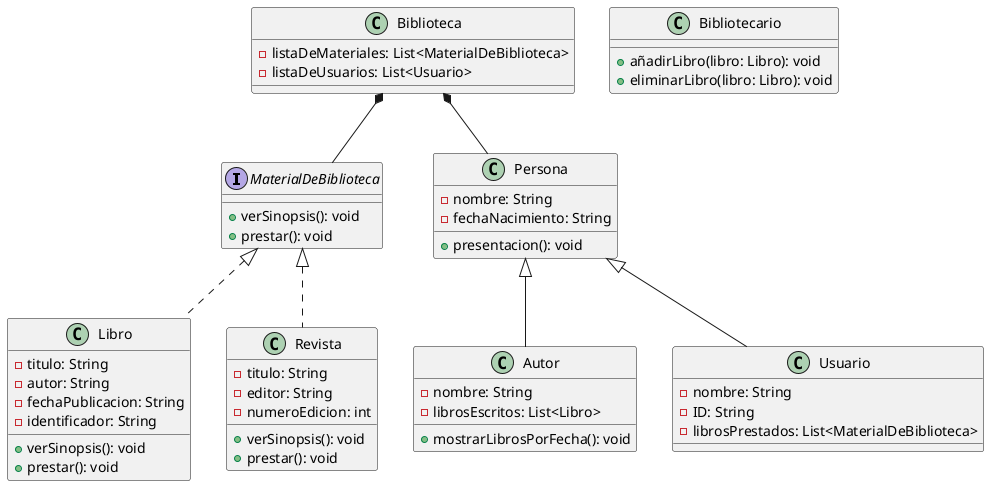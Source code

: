 @startuml actor

interface MaterialDeBiblioteca {
    +verSinopsis(): void
    +prestar(): void
}

class Libro implements MaterialDeBiblioteca {
    - titulo: String
    - autor: String
    - fechaPublicacion: String
    - identificador: String
    +verSinopsis(): void
    +prestar(): void
}

class Revista implements MaterialDeBiblioteca{
    - titulo: String
    - editor: String
    - numeroEdicion: int
    +verSinopsis(): void
    +prestar(): void
}

class Persona {
    - nombre: String
    - fechaNacimiento: String
    +presentacion(): void
}

class Autor {
    - nombre: String
    - librosEscritos: List<Libro>
    +mostrarLibrosPorFecha(): void
}

class Usuario {
    - nombre: String
    - ID: String
    - librosPrestados: List<MaterialDeBiblioteca>
}

class Bibliotecario {
    +añadirLibro(libro: Libro): void
    +eliminarLibro(libro: Libro): void
}

class Biblioteca {
    - listaDeMateriales: List<MaterialDeBiblioteca>
    - listaDeUsuarios: List<Usuario>
}


Persona <|-- Usuario
Persona <|-- Autor

Biblioteca *--  MaterialDeBiblioteca
Biblioteca *--  Persona

@enduml
